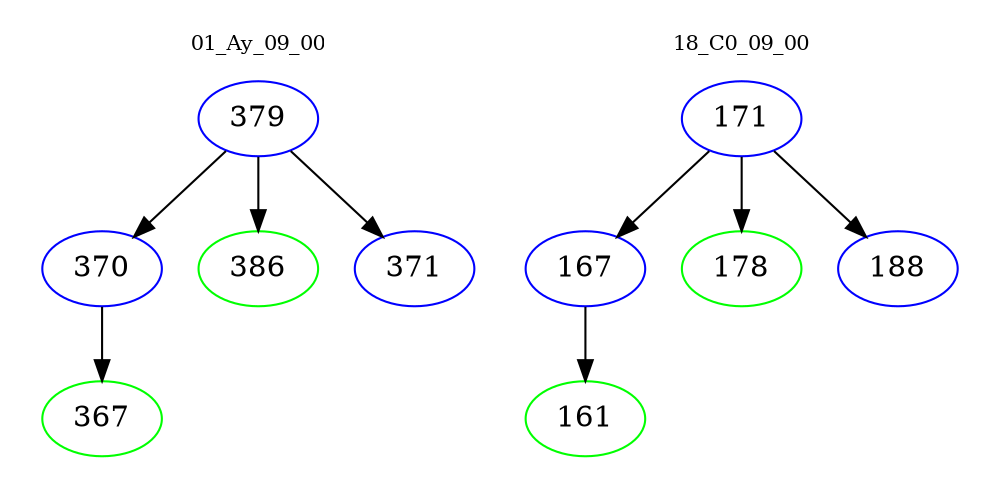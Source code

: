 digraph{
subgraph cluster_0 {
color = white
label = "01_Ay_09_00";
fontsize=10;
T0_379 [label="379", color="blue"]
T0_379 -> T0_370 [color="black"]
T0_370 [label="370", color="blue"]
T0_370 -> T0_367 [color="black"]
T0_367 [label="367", color="green"]
T0_379 -> T0_386 [color="black"]
T0_386 [label="386", color="green"]
T0_379 -> T0_371 [color="black"]
T0_371 [label="371", color="blue"]
}
subgraph cluster_1 {
color = white
label = "18_C0_09_00";
fontsize=10;
T1_171 [label="171", color="blue"]
T1_171 -> T1_167 [color="black"]
T1_167 [label="167", color="blue"]
T1_167 -> T1_161 [color="black"]
T1_161 [label="161", color="green"]
T1_171 -> T1_178 [color="black"]
T1_178 [label="178", color="green"]
T1_171 -> T1_188 [color="black"]
T1_188 [label="188", color="blue"]
}
}

